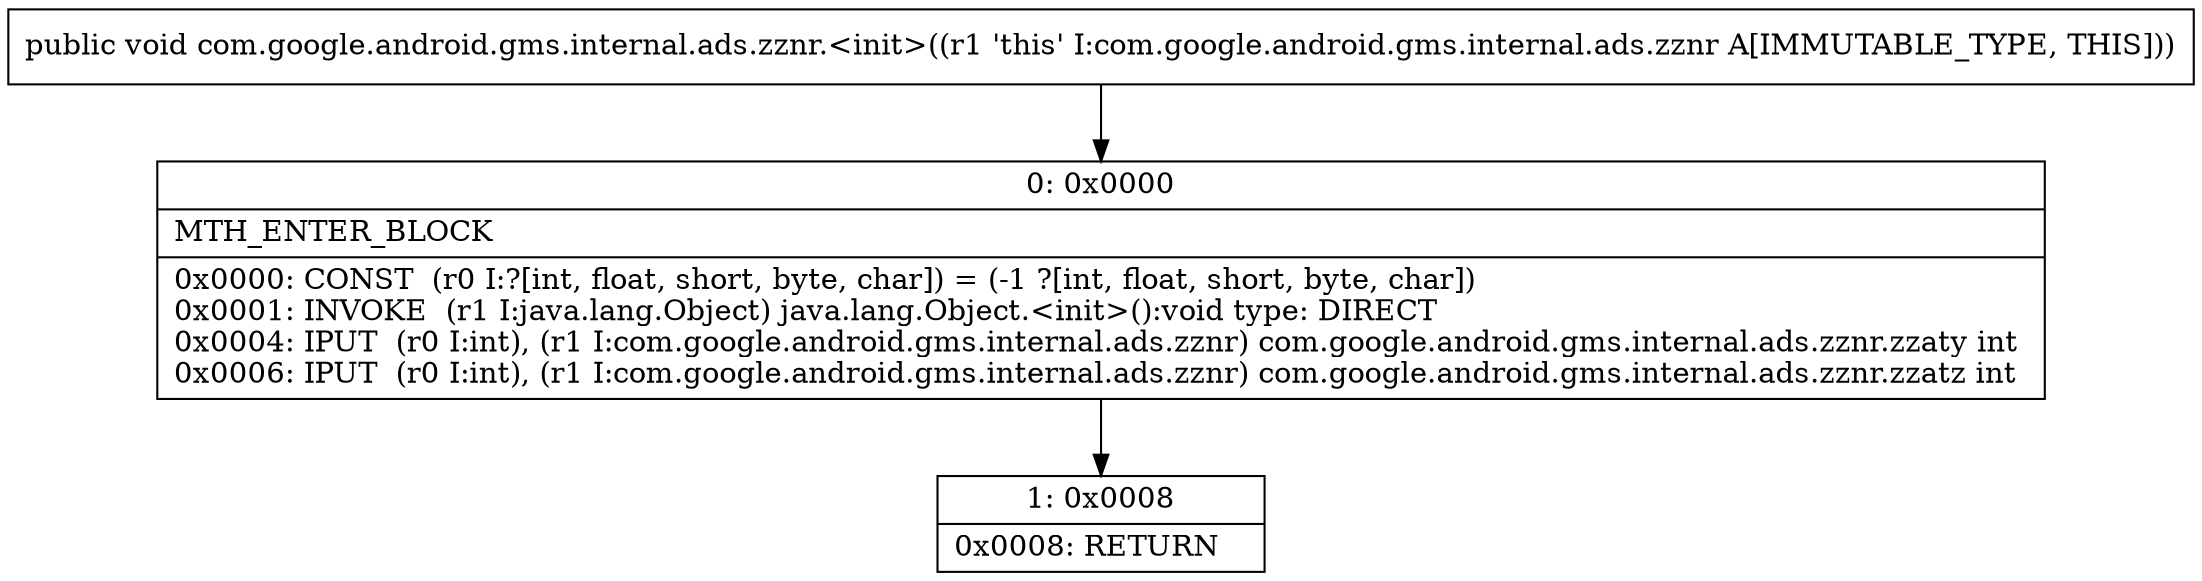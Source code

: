 digraph "CFG forcom.google.android.gms.internal.ads.zznr.\<init\>()V" {
Node_0 [shape=record,label="{0\:\ 0x0000|MTH_ENTER_BLOCK\l|0x0000: CONST  (r0 I:?[int, float, short, byte, char]) = (\-1 ?[int, float, short, byte, char]) \l0x0001: INVOKE  (r1 I:java.lang.Object) java.lang.Object.\<init\>():void type: DIRECT \l0x0004: IPUT  (r0 I:int), (r1 I:com.google.android.gms.internal.ads.zznr) com.google.android.gms.internal.ads.zznr.zzaty int \l0x0006: IPUT  (r0 I:int), (r1 I:com.google.android.gms.internal.ads.zznr) com.google.android.gms.internal.ads.zznr.zzatz int \l}"];
Node_1 [shape=record,label="{1\:\ 0x0008|0x0008: RETURN   \l}"];
MethodNode[shape=record,label="{public void com.google.android.gms.internal.ads.zznr.\<init\>((r1 'this' I:com.google.android.gms.internal.ads.zznr A[IMMUTABLE_TYPE, THIS])) }"];
MethodNode -> Node_0;
Node_0 -> Node_1;
}

